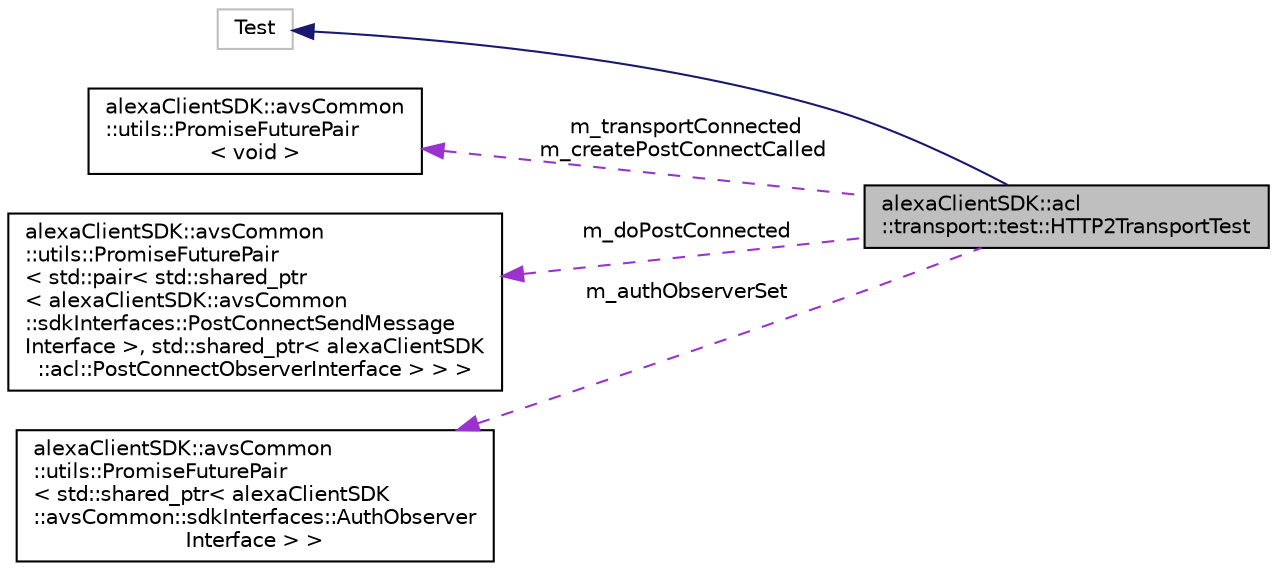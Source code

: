digraph "alexaClientSDK::acl::transport::test::HTTP2TransportTest"
{
  edge [fontname="Helvetica",fontsize="10",labelfontname="Helvetica",labelfontsize="10"];
  node [fontname="Helvetica",fontsize="10",shape=record];
  rankdir="LR";
  Node2 [label="alexaClientSDK::acl\l::transport::test::HTTP2TransportTest",height=0.2,width=0.4,color="black", fillcolor="grey75", style="filled", fontcolor="black"];
  Node3 -> Node2 [dir="back",color="midnightblue",fontsize="10",style="solid",fontname="Helvetica"];
  Node3 [label="Test",height=0.2,width=0.4,color="grey75", fillcolor="white", style="filled"];
  Node4 -> Node2 [dir="back",color="darkorchid3",fontsize="10",style="dashed",label=" m_transportConnected\nm_createPostConnectCalled" ,fontname="Helvetica"];
  Node4 [label="alexaClientSDK::avsCommon\l::utils::PromiseFuturePair\l\< void \>",height=0.2,width=0.4,color="black", fillcolor="white", style="filled",URL="$classalexa_client_s_d_k_1_1avs_common_1_1utils_1_1_promise_future_pair_3_01void_01_4.html"];
  Node5 -> Node2 [dir="back",color="darkorchid3",fontsize="10",style="dashed",label=" m_doPostConnected" ,fontname="Helvetica"];
  Node5 [label="alexaClientSDK::avsCommon\l::utils::PromiseFuturePair\l\< std::pair\< std::shared_ptr\l\< alexaClientSDK::avsCommon\l::sdkInterfaces::PostConnectSendMessage\lInterface \>, std::shared_ptr\< alexaClientSDK\l::acl::PostConnectObserverInterface \> \> \>",height=0.2,width=0.4,color="black", fillcolor="white", style="filled",URL="$classalexa_client_s_d_k_1_1avs_common_1_1utils_1_1_promise_future_pair.html"];
  Node6 -> Node2 [dir="back",color="darkorchid3",fontsize="10",style="dashed",label=" m_authObserverSet" ,fontname="Helvetica"];
  Node6 [label="alexaClientSDK::avsCommon\l::utils::PromiseFuturePair\l\< std::shared_ptr\< alexaClientSDK\l::avsCommon::sdkInterfaces::AuthObserver\lInterface \> \>",height=0.2,width=0.4,color="black", fillcolor="white", style="filled",URL="$classalexa_client_s_d_k_1_1avs_common_1_1utils_1_1_promise_future_pair.html"];
}
